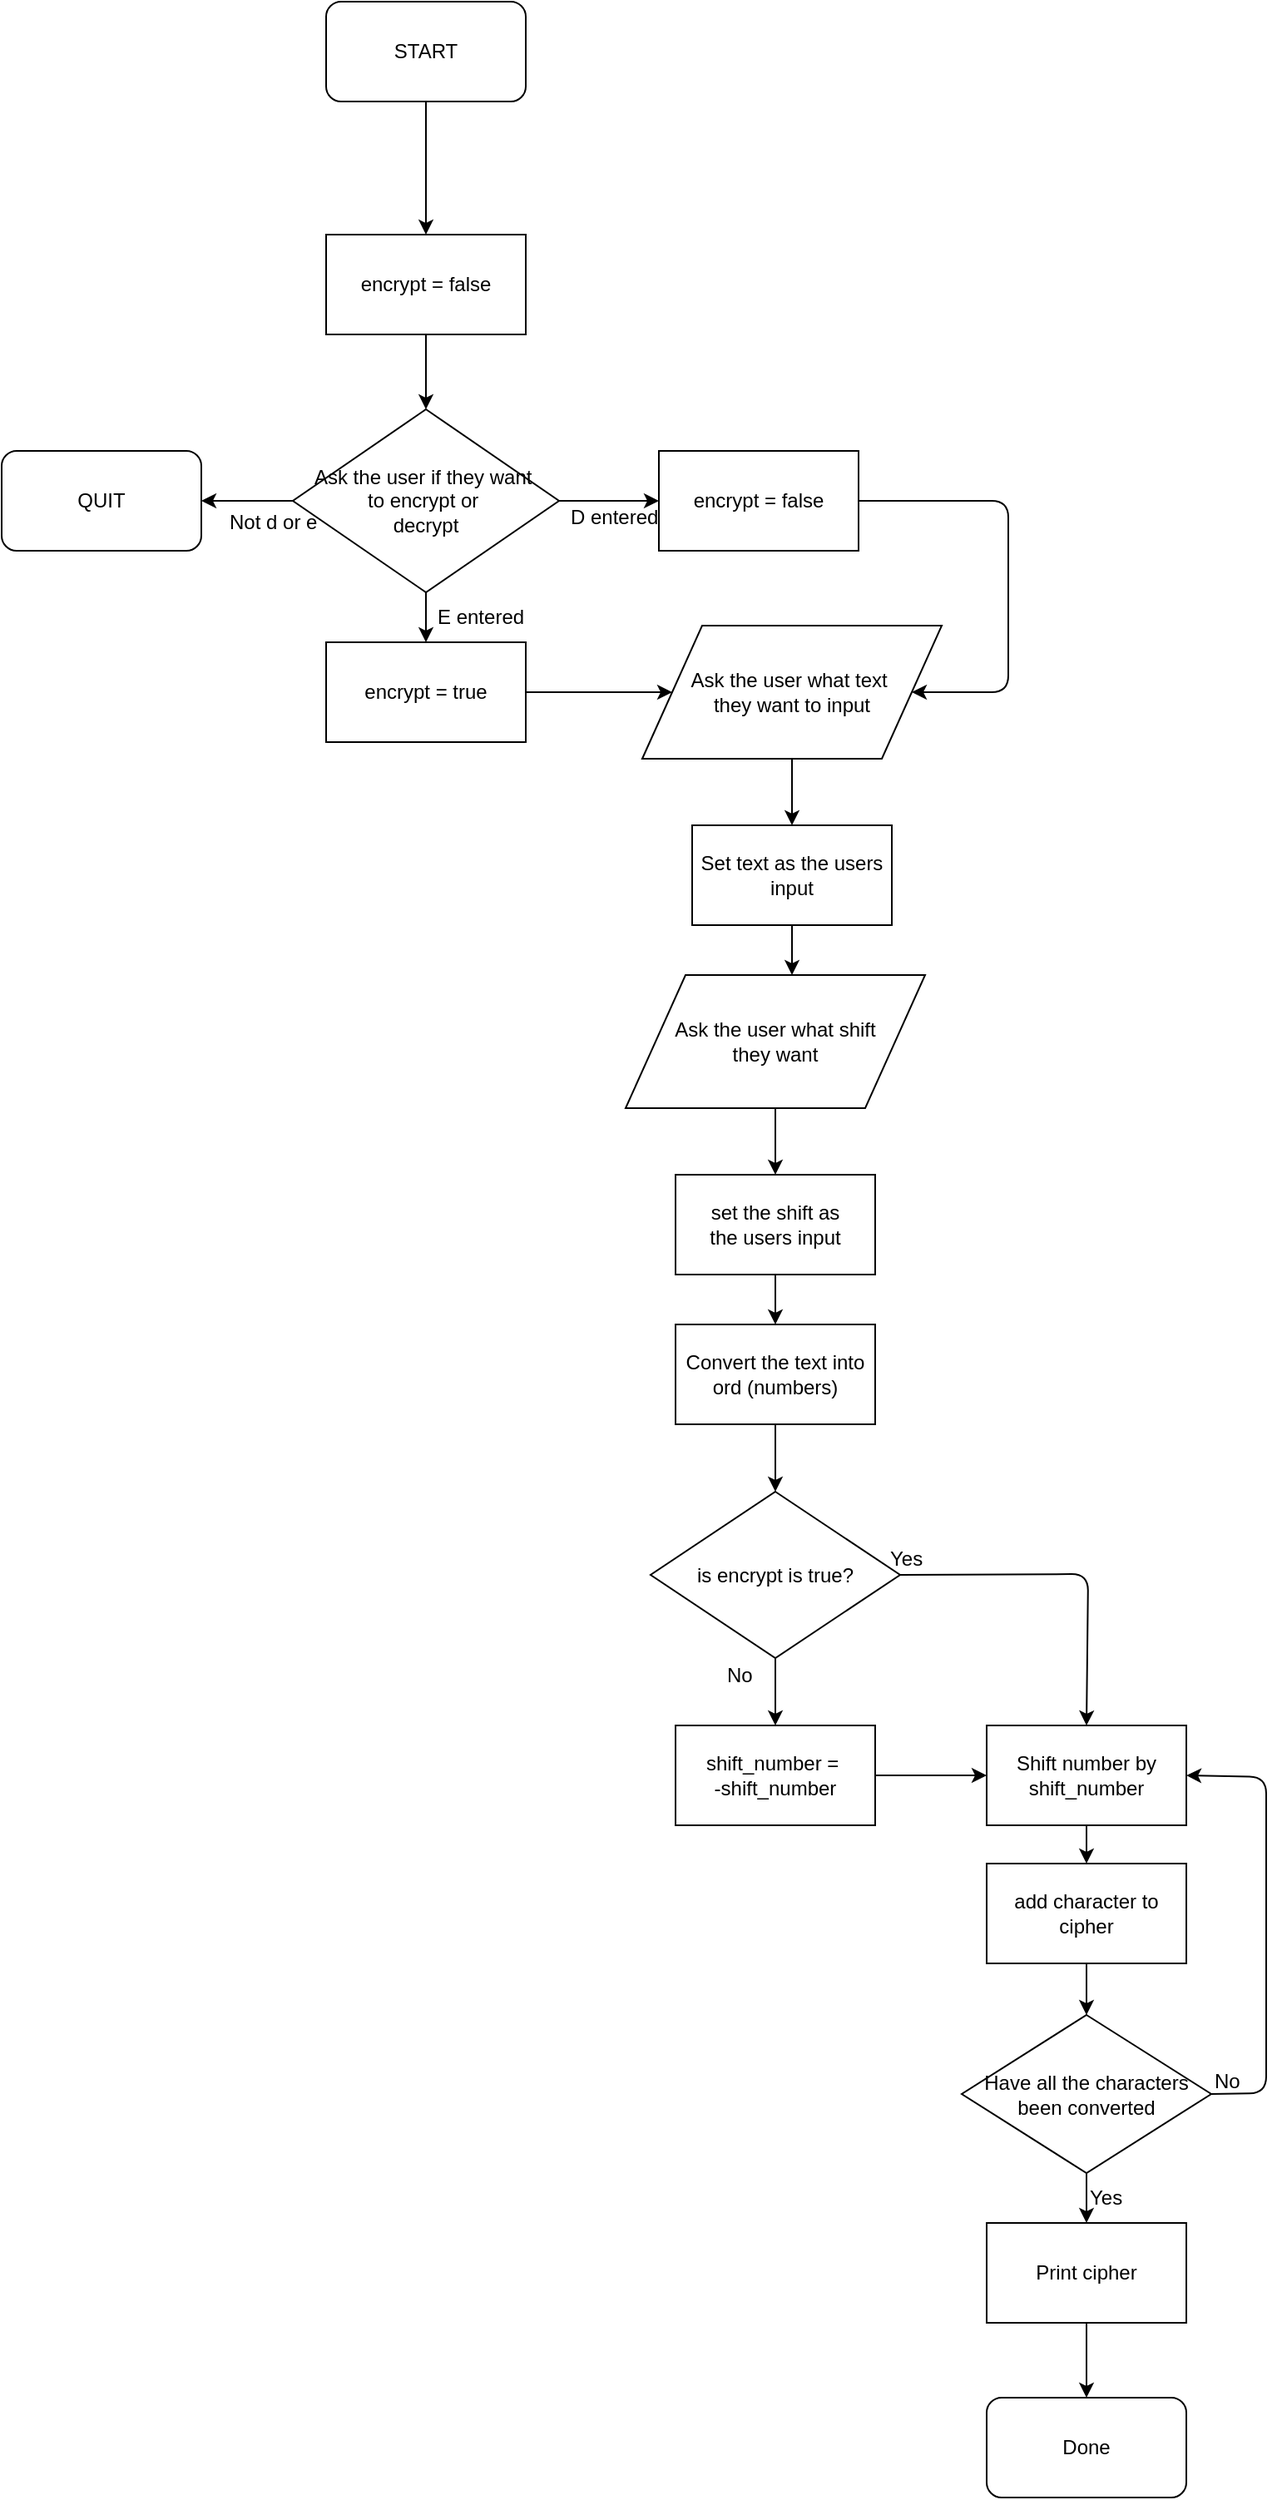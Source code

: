 <mxfile type="device" version="10.7.3"><diagram id="8jxUXq_mJTm1OY1-Wa_y" name="Page-1"><mxGraphModel grid="1" shadow="0" math="0" pageHeight="1169" pageWidth="827" pageScale="1" page="1" fold="1" arrows="1" connect="1" tooltips="1" guides="1" gridSize="10" dy="607" dx="1010"><root><mxCell id="0"/><mxCell id="1" parent="0"/><mxCell id="wz4AmVc93jV26NK81MX4-151" value="encrypt = true" parent="1" vertex="1" style="rounded=0;whiteSpace=wrap;html=1;"><mxGeometry as="geometry" y="435" x="645" height="60" width="120"/></mxCell><mxCell id="wz4AmVc93jV26NK81MX4-152" value="" parent="1" style="endArrow=classic;html=1;exitX=0.5;exitY=1;exitDx=0;exitDy=0;entryX=0.5;entryY=0;entryDx=0;entryDy=0;" target="wz4AmVc93jV26NK81MX4-151" source="wz4AmVc93jV26NK81MX4-154" edge="1"><mxGeometry as="geometry" height="50" width="50" relative="1"><mxPoint as="sourcePoint" y="405" x="685"/><mxPoint as="targetPoint" y="337" x="714"/></mxGeometry></mxCell><mxCell id="wz4AmVc93jV26NK81MX4-153" value="encrypt = false&lt;br&gt;" parent="1" vertex="1" style="rounded=0;whiteSpace=wrap;html=1;"><mxGeometry as="geometry" y="320" x="845" height="60" width="120"/></mxCell><mxCell id="wz4AmVc93jV26NK81MX4-154" value="Ask the user if they want&amp;nbsp;&lt;br&gt;to encrypt or&amp;nbsp;&lt;br&gt;decrypt" parent="1" vertex="1" style="rhombus;whiteSpace=wrap;html=1;"><mxGeometry as="geometry" y="295" x="625" height="110" width="160"/></mxCell><mxCell id="wz4AmVc93jV26NK81MX4-155" value="Ask the user what text&amp;nbsp;&lt;br&gt;they want to input" parent="1" vertex="1" style="shape=parallelogram;perimeter=parallelogramPerimeter;whiteSpace=wrap;html=1;"><mxGeometry as="geometry" y="425" x="835" height="80" width="180"/></mxCell><mxCell id="wz4AmVc93jV26NK81MX4-156" value="" parent="1" style="endArrow=classic;html=1;exitX=1;exitY=0.5;exitDx=0;exitDy=0;entryX=0;entryY=0.5;entryDx=0;entryDy=0;" target="wz4AmVc93jV26NK81MX4-153" source="wz4AmVc93jV26NK81MX4-154" edge="1"><mxGeometry as="geometry" height="50" width="50" relative="1"><mxPoint as="sourcePoint" y="415" x="715"/><mxPoint as="targetPoint" y="455" x="715"/></mxGeometry></mxCell><mxCell id="wz4AmVc93jV26NK81MX4-157" value="E entered&amp;nbsp;&lt;br&gt;&lt;br&gt;" parent="1" vertex="1" style="text;html=1;resizable=0;points=[];autosize=1;align=left;verticalAlign=top;spacingTop=-4;"><mxGeometry as="geometry" y="410" x="710" height="30" width="70"/></mxCell><mxCell id="wz4AmVc93jV26NK81MX4-158" value="D entered&lt;br&gt;" parent="1" vertex="1" style="text;html=1;resizable=0;points=[];autosize=1;align=left;verticalAlign=top;spacingTop=-4;"><mxGeometry as="geometry" y="350" x="790" height="20" width="70"/></mxCell><mxCell id="wz4AmVc93jV26NK81MX4-159" value="" parent="1" style="endArrow=classic;html=1;exitX=1;exitY=0.5;exitDx=0;exitDy=0;entryX=1;entryY=0.5;entryDx=0;entryDy=0;" target="wz4AmVc93jV26NK81MX4-155" source="wz4AmVc93jV26NK81MX4-153" edge="1"><mxGeometry as="geometry" height="50" width="50" relative="1"><mxPoint as="sourcePoint" y="455" x="1075"/><mxPoint as="targetPoint" y="405" x="1125"/><Array as="points"><mxPoint y="350" x="1055"/><mxPoint y="465" x="1055"/></Array></mxGeometry></mxCell><mxCell id="wz4AmVc93jV26NK81MX4-160" value="" parent="1" style="endArrow=classic;html=1;exitX=1;exitY=0.5;exitDx=0;exitDy=0;entryX=0;entryY=0.5;entryDx=0;entryDy=0;" target="wz4AmVc93jV26NK81MX4-155" source="wz4AmVc93jV26NK81MX4-151" edge="1"><mxGeometry as="geometry" height="50" width="50" relative="1"><mxPoint as="sourcePoint" y="415" x="715"/><mxPoint as="targetPoint" y="455" x="715"/></mxGeometry></mxCell><mxCell id="wz4AmVc93jV26NK81MX4-161" value="" parent="1" style="endArrow=classic;html=1;exitX=0.5;exitY=1;exitDx=0;exitDy=0;" source="wz4AmVc93jV26NK81MX4-155" edge="1"><mxGeometry as="geometry" height="50" width="50" relative="1"><mxPoint as="sourcePoint" y="655" x="1045"/><mxPoint as="targetPoint" y="545.0" x="925"/></mxGeometry></mxCell><mxCell id="wz4AmVc93jV26NK81MX4-162" value="Set text as the users&lt;br&gt;input&lt;br&gt;" parent="1" vertex="1" style="rounded=0;whiteSpace=wrap;html=1;"><mxGeometry as="geometry" y="545" x="865" height="60" width="120"/></mxCell><mxCell id="wz4AmVc93jV26NK81MX4-163" value="" parent="1" style="endArrow=classic;html=1;exitX=0.5;exitY=1;exitDx=0;exitDy=0;" source="wz4AmVc93jV26NK81MX4-162" edge="1"><mxGeometry as="geometry" height="50" width="50" relative="1"><mxPoint as="sourcePoint" y="785" x="985"/><mxPoint as="targetPoint" y="635.0" x="925"/></mxGeometry></mxCell><mxCell id="wz4AmVc93jV26NK81MX4-164" value="Ask the user what shift&lt;br&gt;they want&lt;br&gt;" parent="1" vertex="1" style="shape=parallelogram;perimeter=parallelogramPerimeter;whiteSpace=wrap;html=1;"><mxGeometry as="geometry" y="635" x="825" height="80" width="180"/></mxCell><mxCell id="wz4AmVc93jV26NK81MX4-165" value="set the shift as&lt;br&gt;the users input&lt;br&gt;" parent="1" vertex="1" style="rounded=0;whiteSpace=wrap;html=1;"><mxGeometry as="geometry" y="755" x="855" height="60" width="120"/></mxCell><mxCell id="wz4AmVc93jV26NK81MX4-166" value="" parent="1" style="endArrow=classic;html=1;entryX=0.5;entryY=0;entryDx=0;entryDy=0;exitX=0.5;exitY=1;exitDx=0;exitDy=0;" target="wz4AmVc93jV26NK81MX4-165" source="wz4AmVc93jV26NK81MX4-164" edge="1"><mxGeometry as="geometry" height="50" width="50" relative="1"><mxPoint as="sourcePoint" y="835" x="715"/><mxPoint as="targetPoint" y="785" x="765"/></mxGeometry></mxCell><mxCell id="wz4AmVc93jV26NK81MX4-167" value="Convert the text into&lt;br&gt;ord (numbers)&lt;br&gt;" parent="1" vertex="1" style="rounded=0;whiteSpace=wrap;html=1;"><mxGeometry as="geometry" y="845" x="855" height="60" width="120"/></mxCell><mxCell id="wz4AmVc93jV26NK81MX4-168" value="" parent="1" style="endArrow=classic;html=1;exitX=0.5;exitY=1;exitDx=0;exitDy=0;entryX=0.5;entryY=0;entryDx=0;entryDy=0;" target="wz4AmVc93jV26NK81MX4-167" source="wz4AmVc93jV26NK81MX4-165" edge="1"><mxGeometry as="geometry" height="50" width="50" relative="1"><mxPoint as="sourcePoint" y="915" x="705"/><mxPoint as="targetPoint" y="865" x="755"/></mxGeometry></mxCell><mxCell id="wz4AmVc93jV26NK81MX4-180" value="is encrypt is true?" parent="1" vertex="1" style="rhombus;whiteSpace=wrap;html=1;"><mxGeometry as="geometry" y="945.5" x="840" height="100" width="150"/></mxCell><mxCell id="wz4AmVc93jV26NK81MX4-181" value="Yes" parent="1" vertex="1" style="text;html=1;resizable=0;points=[];autosize=1;align=left;verticalAlign=top;spacingTop=-4;"><mxGeometry as="geometry" y="976" x="982" height="20" width="40"/></mxCell><mxCell id="wz4AmVc93jV26NK81MX4-182" value="" parent="1" style="endArrow=classic;html=1;exitX=1;exitY=0.5;exitDx=0;exitDy=0;entryX=0.5;entryY=0;entryDx=0;entryDy=0;" target="wz4AmVc93jV26NK81MX4-183" source="wz4AmVc93jV26NK81MX4-180" edge="1"><mxGeometry as="geometry" height="50" width="50" relative="1"><mxPoint as="sourcePoint" y="916" x="1159"/><mxPoint as="targetPoint" y="996.588" x="1042.588"/><Array as="points"><mxPoint y="995" x="1103"/></Array></mxGeometry></mxCell><mxCell id="wz4AmVc93jV26NK81MX4-183" value="Shift number by shift_number" parent="1" vertex="1" style="rounded=0;whiteSpace=wrap;html=1;"><mxGeometry as="geometry" y="1086" x="1042" height="60" width="120"/></mxCell><mxCell id="wz4AmVc93jV26NK81MX4-184" value="" parent="1" style="endArrow=classic;html=1;exitX=0.5;exitY=1;exitDx=0;exitDy=0;entryX=0.5;entryY=0;entryDx=0;entryDy=0;" target="wz4AmVc93jV26NK81MX4-186" source="wz4AmVc93jV26NK81MX4-180" edge="1"><mxGeometry as="geometry" height="50" width="50" relative="1"><mxPoint as="sourcePoint" y="1005.529" x="994.529"/><mxPoint as="targetPoint" y="1086" x="910"/></mxGeometry></mxCell><mxCell id="wz4AmVc93jV26NK81MX4-185" value="No&lt;br&gt;" parent="1" vertex="1" style="text;html=1;resizable=0;points=[];autosize=1;align=left;verticalAlign=top;spacingTop=-4;"><mxGeometry as="geometry" y="1046" x="884" height="20" width="30"/></mxCell><mxCell id="wz4AmVc93jV26NK81MX4-186" value="shift_number =&amp;nbsp;&lt;br&gt;-shift_number" parent="1" vertex="1" style="rounded=0;whiteSpace=wrap;html=1;"><mxGeometry as="geometry" y="1086" x="855" height="60" width="120"/></mxCell><mxCell id="wz4AmVc93jV26NK81MX4-189" value="" parent="1" style="endArrow=classic;html=1;exitX=1;exitY=0.5;exitDx=0;exitDy=0;entryX=0;entryY=0.5;entryDx=0;entryDy=0;" target="wz4AmVc93jV26NK81MX4-183" source="wz4AmVc93jV26NK81MX4-186" edge="1"><mxGeometry as="geometry" height="50" width="50" relative="1"><mxPoint as="sourcePoint" y="1036.118" x="1111.647"/><mxPoint as="targetPoint" y="1096.118" x="1111.647"/></mxGeometry></mxCell><mxCell id="wz4AmVc93jV26NK81MX4-190" value="" parent="1" style="endArrow=classic;html=1;exitX=0.5;exitY=1;exitDx=0;exitDy=0;entryX=0.5;entryY=0;entryDx=0;entryDy=0;" target="wz4AmVc93jV26NK81MX4-180" source="wz4AmVc93jV26NK81MX4-167" edge="1"><mxGeometry as="geometry" height="50" width="50" relative="1"><mxPoint as="sourcePoint" y="920" x="1080"/><mxPoint as="targetPoint" y="870" x="1130"/></mxGeometry></mxCell><mxCell id="wz4AmVc93jV26NK81MX4-191" value="encrypt = false" parent="1" vertex="1" style="rounded=0;whiteSpace=wrap;html=1;"><mxGeometry as="geometry" y="190" x="645" height="60" width="120"/></mxCell><mxCell id="wz4AmVc93jV26NK81MX4-192" value="" parent="1" style="endArrow=classic;html=1;exitX=0.5;exitY=1;exitDx=0;exitDy=0;entryX=0.5;entryY=0;entryDx=0;entryDy=0;" target="wz4AmVc93jV26NK81MX4-154" source="wz4AmVc93jV26NK81MX4-191" edge="1"><mxGeometry as="geometry" height="50" width="50" relative="1"><mxPoint as="sourcePoint" y="190" x="864"/><mxPoint as="targetPoint" y="140" x="914"/></mxGeometry></mxCell><mxCell id="wz4AmVc93jV26NK81MX4-193" value="START" parent="1" vertex="1" style="rounded=1;whiteSpace=wrap;html=1;"><mxGeometry as="geometry" y="50" x="645" height="60" width="120"/></mxCell><mxCell id="wz4AmVc93jV26NK81MX4-194" value="" parent="1" style="endArrow=classic;html=1;entryX=0.5;entryY=0;entryDx=0;entryDy=0;exitX=0.5;exitY=1;exitDx=0;exitDy=0;" target="wz4AmVc93jV26NK81MX4-191" source="wz4AmVc93jV26NK81MX4-193" edge="1"><mxGeometry as="geometry" height="50" width="50" relative="1"><mxPoint as="sourcePoint" y="400" x="440"/><mxPoint as="targetPoint" y="350" x="490"/></mxGeometry></mxCell><mxCell id="wz4AmVc93jV26NK81MX4-195" value="" parent="1" style="endArrow=classic;html=1;exitX=0;exitY=0.5;exitDx=0;exitDy=0;entryX=1;entryY=0.5;entryDx=0;entryDy=0;" target="wz4AmVc93jV26NK81MX4-198" source="wz4AmVc93jV26NK81MX4-154" edge="1"><mxGeometry as="geometry" height="50" width="50" relative="1"><mxPoint as="sourcePoint" y="370" x="540"/><mxPoint as="targetPoint" y="350" x="570"/></mxGeometry></mxCell><mxCell id="wz4AmVc93jV26NK81MX4-196" value="Not d or e" parent="1" vertex="1" style="text;html=1;resizable=0;points=[];autosize=1;align=left;verticalAlign=top;spacingTop=-4;"><mxGeometry as="geometry" y="353" x="585" height="20" width="70"/></mxCell><mxCell id="wz4AmVc93jV26NK81MX4-198" value="QUIT" parent="1" vertex="1" style="rounded=1;whiteSpace=wrap;html=1;"><mxGeometry as="geometry" y="320" x="450" height="60" width="120"/></mxCell><mxCell id="wz4AmVc93jV26NK81MX4-200" value="" parent="1" style="endArrow=classic;html=1;exitX=0.5;exitY=1;exitDx=0;exitDy=0;entryX=0.5;entryY=0;entryDx=0;entryDy=0;" target="wz4AmVc93jV26NK81MX4-201" source="wz4AmVc93jV26NK81MX4-183" edge="1"><mxGeometry as="geometry" height="50" width="50" relative="1"><mxPoint as="sourcePoint" y="1280" x="1030"/><mxPoint as="targetPoint" y="1171.345" x="1102.31"/></mxGeometry></mxCell><mxCell id="wz4AmVc93jV26NK81MX4-201" value="add character to cipher" parent="1" vertex="1" style="rounded=0;whiteSpace=wrap;html=1;"><mxGeometry as="geometry" y="1169" x="1042" height="60" width="120"/></mxCell><mxCell id="wz4AmVc93jV26NK81MX4-205" value="Have all the characters&lt;br&gt;been converted" parent="1" vertex="1" style="rhombus;whiteSpace=wrap;html=1;"><mxGeometry as="geometry" y="1260" x="1027" height="95" width="150"/></mxCell><mxCell id="wz4AmVc93jV26NK81MX4-206" value="" parent="1" style="endArrow=classic;html=1;exitX=0.5;exitY=1;exitDx=0;exitDy=0;entryX=0.5;entryY=0;entryDx=0;entryDy=0;" target="wz4AmVc93jV26NK81MX4-205" source="wz4AmVc93jV26NK81MX4-201" edge="1"><mxGeometry as="geometry" height="50" width="50" relative="1"><mxPoint as="sourcePoint" y="1300" x="1200"/><mxPoint as="targetPoint" y="1250" x="1250"/></mxGeometry></mxCell><mxCell id="wz4AmVc93jV26NK81MX4-207" value="" parent="1" style="endArrow=classic;html=1;exitX=0.5;exitY=1;exitDx=0;exitDy=0;entryX=0.5;entryY=0;entryDx=0;entryDy=0;" target="wz4AmVc93jV26NK81MX4-211" source="wz4AmVc93jV26NK81MX4-205" edge="1"><mxGeometry as="geometry" height="50" width="50" relative="1"><mxPoint as="sourcePoint" y="1460" x="1270"/><mxPoint as="targetPoint" y="1390" x="1102"/></mxGeometry></mxCell><mxCell id="wz4AmVc93jV26NK81MX4-208" value="" parent="1" style="endArrow=classic;html=1;exitX=1;exitY=0.5;exitDx=0;exitDy=0;entryX=1;entryY=0.5;entryDx=0;entryDy=0;" target="wz4AmVc93jV26NK81MX4-183" source="wz4AmVc93jV26NK81MX4-205" edge="1"><mxGeometry as="geometry" height="50" width="50" relative="1"><mxPoint as="sourcePoint" y="1323" x="1240"/><mxPoint as="targetPoint" y="870" x="1260"/><Array as="points"><mxPoint y="1307" x="1210"/><mxPoint y="1117" x="1210"/></Array></mxGeometry></mxCell><mxCell id="wz4AmVc93jV26NK81MX4-209" value="No&lt;br&gt;" parent="1" vertex="1" style="text;html=1;resizable=0;points=[];autosize=1;align=left;verticalAlign=top;spacingTop=-4;"><mxGeometry as="geometry" y="1290" x="1177" height="20" width="30"/></mxCell><mxCell id="wz4AmVc93jV26NK81MX4-210" value="Yes&lt;br&gt;" parent="1" vertex="1" style="text;html=1;resizable=0;points=[];autosize=1;align=left;verticalAlign=top;spacingTop=-4;"><mxGeometry as="geometry" y="1360" x="1102" height="20" width="40"/></mxCell><mxCell id="wz4AmVc93jV26NK81MX4-211" value="Print cipher" parent="1" vertex="1" style="rounded=0;whiteSpace=wrap;html=1;"><mxGeometry as="geometry" y="1385" x="1042" height="60" width="120"/></mxCell><mxCell id="wz4AmVc93jV26NK81MX4-212" value="" parent="1" style="endArrow=classic;html=1;exitX=0.5;exitY=1;exitDx=0;exitDy=0;entryX=0.5;entryY=0;entryDx=0;entryDy=0;" target="wz4AmVc93jV26NK81MX4-213" source="wz4AmVc93jV26NK81MX4-211" edge="1"><mxGeometry as="geometry" height="50" width="50" relative="1"><mxPoint as="sourcePoint" y="1590" x="1180"/><mxPoint as="targetPoint" y="1480" x="1102"/></mxGeometry></mxCell><mxCell id="wz4AmVc93jV26NK81MX4-213" value="Done" parent="1" vertex="1" style="rounded=1;whiteSpace=wrap;html=1;"><mxGeometry as="geometry" y="1490" x="1042" height="60" width="120"/></mxCell></root></mxGraphModel></diagram></mxfile>
